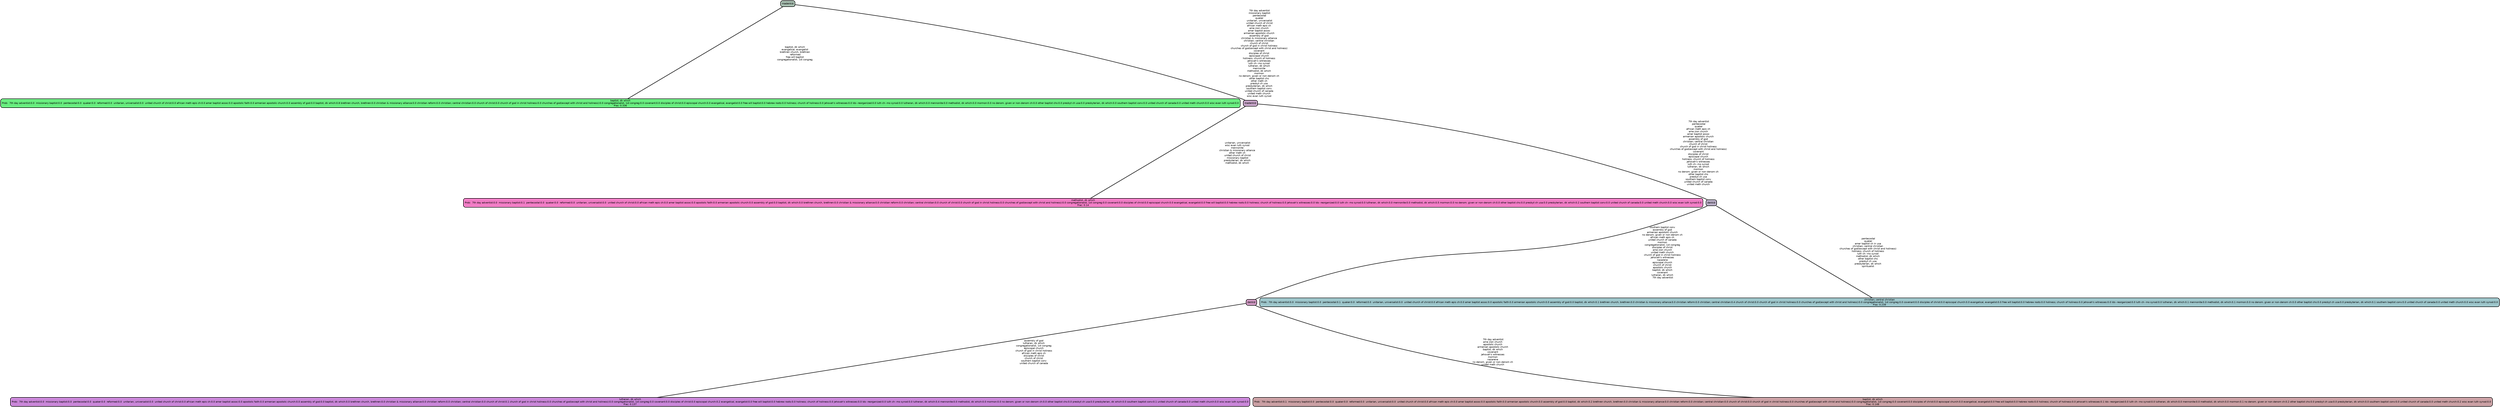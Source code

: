 graph Tree {
node [shape=box, style="filled, rounded",color="black",penwidth="3",fontcolor="black",                 fontname=helvetica] ;
graph [ranksep="0 equally", splines=straight,                 bgcolor=transparent, dpi=200] ;
edge [fontname=helvetica, color=black] ;
0 [label="baptist, dk which
Prob:  7th day adventist:0.0  missionary baptist:0.0  pentecostal:0.0  quaker:0.0  reformed:0.0  unitarian, universalist:0.0  united church of christ:0.0 african meth epis ch:0.0 amer baptist assoc:0.0 apostolic faith:0.0 armenian apostolic church:0.0 assembly of god:0.0 baptist, dk which:0.8 brethren church, brethren:0.0 christian & missionary alliance:0.0 christian reform:0.0 christian; central christian:0.0 church of christ:0.0 church of god in christ holiness:0.0 churches of god(except with christ and holiness):0.0 congregationalist, 1st congreg:0.0 covenant:0.0 disciples of christ:0.0 episcopal church:0.0 evangelical, evangelist:0.0 free will baptist:0.0 hebrew roots:0.0 holiness; church of holiness:0.0 jehovah's witnesses:0.0 lds--reorganized:0.0 luth ch--mo synod:0.0 lutheran, dk which:0.0 mennonite:0.0 methodist, dk which:0.0 mormon:0.0 no denom. given or non-denom ch:0.0 other baptist chs:0.0 presbyt ch usa:0.0 presbyterian, dk which:0.0 southern baptist conv:0.0 united church of canada:0.0 united meth church:0.0 wisc evan luth synod:0.0
Frac: 0.336", fillcolor="#68ed7f"] ;
1 [label="madenkid", fillcolor="#a3baac"] ;
2 [label="methodist, dk which
Prob:  7th day adventist:0.0  missionary baptist:0.1  pentecostal:0.0  quaker:0.0  reformed:0.0  unitarian, universalist:0.0  united church of christ:0.0 african meth epis ch:0.0 amer baptist assoc:0.0 apostolic faith:0.0 armenian apostolic church:0.0 assembly of god:0.0 baptist, dk which:0.0 brethren church, brethren:0.0 christian & missionary alliance:0.0 christian reform:0.0 christian; central christian:0.0 church of christ:0.0 church of god in christ holiness:0.0 churches of god(except with christ and holiness):0.0 congregationalist, 1st congreg:0.0 covenant:0.0 disciples of christ:0.0 episcopal church:0.0 evangelical, evangelist:0.0 free will baptist:0.0 hebrew roots:0.0 holiness; church of holiness:0.0 jehovah's witnesses:0.0 lds--reorganized:0.0 luth ch--mo synod:0.0 lutheran, dk which:0.0 mennonite:0.0 methodist, dk which:0.5 mormon:0.0 no denom. given or non-denom ch:0.0 other baptist chs:0.0 presbyt ch usa:0.0 presbyterian, dk which:0.2 southern baptist conv:0.0 united church of canada:0.0 united meth church:0.0 wisc evan luth synod:0.0
Frac: 0.14", fillcolor="#f17cc5"] ;
3 [label="madenkid", fillcolor="#c2a0c4"] ;
4 [label="lutheran, dk which
Prob:  7th day adventist:0.0  missionary baptist:0.0  pentecostal:0.0  quaker:0.0  reformed:0.0  unitarian, universalist:0.0  united church of christ:0.0 african meth epis ch:0.0 amer baptist assoc:0.0 apostolic faith:0.0 armenian apostolic church:0.0 assembly of god:0.0 baptist, dk which:0.0 brethren church, brethren:0.0 christian & missionary alliance:0.0 christian reform:0.0 christian; central christian:0.0 church of christ:0.1 church of god in christ holiness:0.0 churches of god(except with christ and holiness):0.0 congregationalist, 1st congreg:0.0 covenant:0.0 disciples of christ:0.0 episcopal church:0.2 evangelical, evangelist:0.0 free will baptist:0.0 hebrew roots:0.0 holiness; church of holiness:0.0 jehovah's witnesses:0.0 lds--reorganized:0.0 luth ch--mo synod:0.0 lutheran, dk which:0.4 mennonite:0.0 methodist, dk which:0.0 mormon:0.0 no denom. given or non-denom ch:0.0 other baptist chs:0.0 presbyt ch usa:0.0 presbyterian, dk which:0.0 southern baptist conv:0.1 united church of canada:0.0 united meth church:0.0 wisc evan luth synod:0.0
Frac: 0.137", fillcolor="#c985d8"] ;
5 [label="denkid", fillcolor="#c993bc"] ;
6 [label="baptist, dk which
Prob:  7th day adventist:0.1  missionary baptist:0.0  pentecostal:0.0  quaker:0.0  reformed:0.0  unitarian, universalist:0.0  united church of christ:0.0 african meth epis ch:0.0 amer baptist assoc:0.0 apostolic faith:0.0 armenian apostolic church:0.0 assembly of god:0.0 baptist, dk which:0.2 brethren church, brethren:0.0 christian & missionary alliance:0.0 christian reform:0.0 christian; central christian:0.0 church of christ:0.0 church of god in christ holiness:0.0 churches of god(except with christ and holiness):0.0 congregationalist, 1st congreg:0.0 covenant:0.0 disciples of christ:0.0 episcopal church:0.0 evangelical, evangelist:0.0 free will baptist:0.0 hebrew roots:0.0 holiness; church of holiness:0.0 jehovah's witnesses:0.1 lds--reorganized:0.0 luth ch--mo synod:0.0 lutheran, dk which:0.0 mennonite:0.0 methodist, dk which:0.0 mormon:0.1 no denom. given or non-denom ch:0.2 other baptist chs:0.0 presbyt ch usa:0.0 presbyterian, dk which:0.0 southern baptist conv:0.0 united church of canada:0.0 united meth church:0.2 wisc evan luth synod:0.0
Frac: 0.148", fillcolor="#ca9fa3"] ;
7 [label="denkid", fillcolor="#b5aac3"] ;
8 [label="christian; central christian
Prob:  7th day adventist:0.0  missionary baptist:0.0  pentecostal:0.1  quaker:0.0  reformed:0.0  unitarian, universalist:0.0  united church of christ:0.0 african meth epis ch:0.0 amer baptist assoc:0.0 apostolic faith:0.0 armenian apostolic church:0.0 assembly of god:0.0 baptist, dk which:0.1 brethren church, brethren:0.0 christian & missionary alliance:0.0 christian reform:0.0 christian; central christian:0.4 church of christ:0.0 church of god in christ holiness:0.0 churches of god(except with christ and holiness):0.0 congregationalist, 1st congreg:0.0 covenant:0.0 disciples of christ:0.0 episcopal church:0.0 evangelical, evangelist:0.0 free will baptist:0.0 hebrew roots:0.0 holiness; church of holiness:0.0 jehovah's witnesses:0.0 lds--reorganized:0.0 luth ch--mo synod:0.0 lutheran, dk which:0.1 mennonite:0.0 methodist, dk which:0.1 mormon:0.0 no denom. given or non-denom ch:0.0 other baptist chs:0.0 presbyt ch usa:0.0 presbyterian, dk which:0.1 southern baptist conv:0.0 united church of canada:0.0 united meth church:0.0 wisc evan luth synod:0.0
Frac: 0.239", fillcolor="#9dc6cb"] ;
1 -- 0 [label=" baptist, dk which\n evangelical, evangelist\n brethren church, brethren\n  reformed\n free will baptist\n congregationalist, 1st congreg",penwidth=3] ;
1 -- 3 [label="  7th day adventist\n  missionary baptist\n  pentecostal\n  quaker\n  unitarian, universalist\n  united church of christ\n african meth epis ch\n ame zion church\n amer baptist assoc\n armenian apostolic church\n assembly of god\n christian & missionary alliance\n christian; central christian\n church of christ\n church of god in christ holiness\n churches of god(except with christ and holiness)\n covenant\n disciples of christ\n episcopal church\n holiness; church of holiness\n jehovah's witnesses\n luth ch--mo synod\n lutheran, dk which\n mennonite\n methodist, dk which\n mormon\n no denom. given or non-denom ch\n other baptist chs\n other meth ch\n presbyt ch usa\n presbyterian, dk which\n southern baptist conv\n united church of canada\n united meth church\n wisc evan luth synod",penwidth=3] ;
3 -- 2 [label="  unitarian, universalist\n wisc evan luth synod\n mennonite\n christian & missionary alliance\n other meth ch\n  united church of christ\n  missionary baptist\n presbyterian, dk which\n methodist, dk which",penwidth=3] ;
3 -- 7 [label="  7th day adventist\n  pentecostal\n  quaker\n african meth epis ch\n ame zion church\n amer baptist assoc\n armenian apostolic church\n assembly of god\n christian; central christian\n church of christ\n church of god in christ holiness\n churches of god(except with christ and holiness)\n covenant\n disciples of christ\n episcopal church\n holiness; church of holiness\n jehovah's witnesses\n luth ch--mo synod\n lutheran, dk which\n mormon\n no denom. given or non-denom ch\n other baptist chs\n presbyt ch usa\n southern baptist conv\n united church of canada\n united meth church",penwidth=3] ;
5 -- 4 [label=" assembly of god\n lutheran, dk which\n congregationalist, 1st congreg\n episcopal church\n church of god in christ holiness\n african meth epis ch\n disciples of christ\n church of christ\n southern baptist conv\n united church of canada",penwidth=3] ;
5 -- 6 [label="  7th day adventist\n ame zion church\n apostolic church\n armenian apostolic church\n baptist, dk which\n covenant\n jehovah's witnesses\n mormon\n nazarene\n no denom. given or non-denom ch\n united meth church",penwidth=3] ;
7 -- 5 [label=" southern baptist conv\n assembly of god\n armenian apostolic church\n no denom. given or non-denom ch\n african meth epis ch\n united church of canada\n mormon\n congregationalist, 1st congreg\n disciples of christ\n ame zion church\n united meth church\n church of god in christ holiness\n jehovah's witnesses\n nazarene\n episcopal church\n church of christ\n apostolic church\n baptist, dk which\n covenant\n lutheran, dk which\n  7th day adventist",penwidth=3] ;
7 -- 8 [label="  pentecostal\n  quaker\n amer baptist ch in usa\n christian; central christian\n churches of god(except with christ and holiness)\n holiness; church of holiness\n luth ch--mo synod\n methodist, dk which\n other baptist chs\n presbyt ch usa\n presbyterian, dk which\n spiritualist",penwidth=3] ;
{rank = same;}}